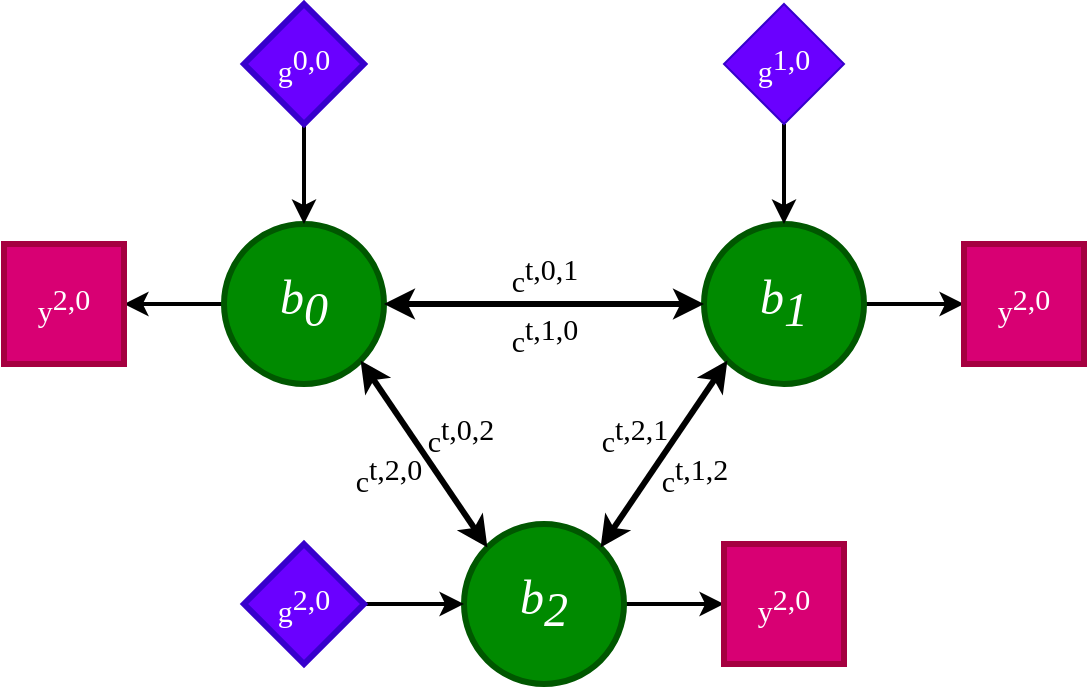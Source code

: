 <mxfile version="22.1.18" type="device">
  <diagram name="Page-1" id="6Wrj4vlOixGe_f29gTTg">
    <mxGraphModel dx="1580" dy="1405" grid="1" gridSize="10" guides="1" tooltips="1" connect="1" arrows="1" fold="1" page="1" pageScale="1" pageWidth="850" pageHeight="1100" math="0" shadow="0">
      <root>
        <mxCell id="0" />
        <mxCell id="1" parent="0" />
        <mxCell id="72PtMT3oH-smIePPklph-51" value="" style="edgeStyle=orthogonalEdgeStyle;rounded=0;orthogonalLoop=1;jettySize=auto;html=1;strokeWidth=2;" edge="1" parent="1" source="72PtMT3oH-smIePPklph-1" target="72PtMT3oH-smIePPklph-49">
          <mxGeometry relative="1" as="geometry" />
        </mxCell>
        <mxCell id="72PtMT3oH-smIePPklph-1" value="b&lt;span style=&quot;font-size: 24px;&quot;&gt;&lt;sub style=&quot;font-size: 24px;&quot;&gt;0&lt;/sub&gt;&lt;/span&gt;" style="ellipse;whiteSpace=wrap;html=1;aspect=fixed;strokeWidth=3;fontFamily=Times New Roman;fontStyle=2;fontSize=24;fillColor=#008a00;fontColor=#ffffff;strokeColor=#005700;" vertex="1" parent="1">
          <mxGeometry x="40" y="290" width="80" height="80" as="geometry" />
        </mxCell>
        <mxCell id="72PtMT3oH-smIePPklph-48" value="" style="edgeStyle=orthogonalEdgeStyle;rounded=0;orthogonalLoop=1;jettySize=auto;html=1;strokeWidth=2;" edge="1" parent="1" source="72PtMT3oH-smIePPklph-3" target="72PtMT3oH-smIePPklph-47">
          <mxGeometry relative="1" as="geometry" />
        </mxCell>
        <mxCell id="72PtMT3oH-smIePPklph-3" value="b&lt;sub style=&quot;font-size: 24px;&quot;&gt;1&lt;/sub&gt;" style="ellipse;whiteSpace=wrap;html=1;aspect=fixed;strokeWidth=3;fontFamily=Times New Roman;fontStyle=2;fontSize=24;fillColor=#008a00;fontColor=#ffffff;strokeColor=#005700;" vertex="1" parent="1">
          <mxGeometry x="280" y="290" width="80" height="80" as="geometry" />
        </mxCell>
        <mxCell id="72PtMT3oH-smIePPklph-37" value="" style="edgeStyle=orthogonalEdgeStyle;rounded=0;orthogonalLoop=1;jettySize=auto;html=1;strokeWidth=2;" edge="1" parent="1" source="72PtMT3oH-smIePPklph-4" target="72PtMT3oH-smIePPklph-31">
          <mxGeometry relative="1" as="geometry" />
        </mxCell>
        <mxCell id="72PtMT3oH-smIePPklph-4" value="b&lt;sub style=&quot;font-size: 24px;&quot;&gt;2&lt;/sub&gt;" style="ellipse;whiteSpace=wrap;html=1;aspect=fixed;strokeWidth=3;fontFamily=Times New Roman;fontStyle=2;fontSize=24;fillColor=#008a00;fontColor=#ffffff;strokeColor=#005700;" vertex="1" parent="1">
          <mxGeometry x="160" y="440" width="80" height="80" as="geometry" />
        </mxCell>
        <mxCell id="72PtMT3oH-smIePPklph-11" value="" style="endArrow=classic;startArrow=classic;html=1;rounded=0;exitX=1;exitY=0;exitDx=0;exitDy=0;entryX=0;entryY=1;entryDx=0;entryDy=0;strokeWidth=3;fontFamily=Times New Roman;fontStyle=2;fontSize=15;" edge="1" parent="1" source="72PtMT3oH-smIePPklph-4" target="72PtMT3oH-smIePPklph-3">
          <mxGeometry width="50" height="50" relative="1" as="geometry">
            <mxPoint x="180" y="310" as="sourcePoint" />
            <mxPoint x="230" y="260" as="targetPoint" />
          </mxGeometry>
        </mxCell>
        <mxCell id="72PtMT3oH-smIePPklph-12" value="" style="endArrow=classic;startArrow=classic;html=1;rounded=0;exitX=0;exitY=0;exitDx=0;exitDy=0;entryX=1;entryY=1;entryDx=0;entryDy=0;strokeWidth=3;fontFamily=Times New Roman;fontStyle=2;fontSize=15;" edge="1" parent="1" source="72PtMT3oH-smIePPklph-4" target="72PtMT3oH-smIePPklph-1">
          <mxGeometry width="50" height="50" relative="1" as="geometry">
            <mxPoint x="224" y="456" as="sourcePoint" />
            <mxPoint x="296" y="364" as="targetPoint" />
          </mxGeometry>
        </mxCell>
        <mxCell id="72PtMT3oH-smIePPklph-13" value="" style="endArrow=classic;startArrow=classic;html=1;rounded=0;exitX=0;exitY=0.5;exitDx=0;exitDy=0;entryX=1;entryY=0.5;entryDx=0;entryDy=0;strokeWidth=3;fontFamily=Times New Roman;fontStyle=2;fontSize=15;" edge="1" parent="1" source="72PtMT3oH-smIePPklph-3" target="72PtMT3oH-smIePPklph-1">
          <mxGeometry width="50" height="50" relative="1" as="geometry">
            <mxPoint x="196" y="456" as="sourcePoint" />
            <mxPoint x="124" y="364" as="targetPoint" />
          </mxGeometry>
        </mxCell>
        <mxCell id="72PtMT3oH-smIePPklph-36" value="" style="edgeStyle=orthogonalEdgeStyle;rounded=0;orthogonalLoop=1;jettySize=auto;html=1;strokeWidth=2;" edge="1" parent="1" source="72PtMT3oH-smIePPklph-19" target="72PtMT3oH-smIePPklph-3">
          <mxGeometry relative="1" as="geometry" />
        </mxCell>
        <mxCell id="72PtMT3oH-smIePPklph-19" value="g&lt;sup style=&quot;font-size: 15px;&quot;&gt;1,0&lt;/sup&gt;" style="rhombus;whiteSpace=wrap;html=1;fillColor=#6a00ff;fontColor=#ffffff;strokeColor=#3700CC;fontFamily=Times New Roman;fontSize=15;" vertex="1" parent="1">
          <mxGeometry x="290" y="180" width="60" height="60" as="geometry" />
        </mxCell>
        <mxCell id="72PtMT3oH-smIePPklph-35" value="" style="edgeStyle=orthogonalEdgeStyle;rounded=0;orthogonalLoop=1;jettySize=auto;html=1;strokeWidth=2;" edge="1" parent="1" source="72PtMT3oH-smIePPklph-21" target="72PtMT3oH-smIePPklph-1">
          <mxGeometry relative="1" as="geometry" />
        </mxCell>
        <mxCell id="72PtMT3oH-smIePPklph-21" value="g&lt;sup style=&quot;font-size: 15px;&quot;&gt;0,0&lt;/sup&gt;" style="rhombus;whiteSpace=wrap;html=1;fillColor=#6a00ff;fontColor=#ffffff;strokeColor=#3700CC;fontFamily=Times New Roman;strokeWidth=3;fontSize=15;" vertex="1" parent="1">
          <mxGeometry x="50" y="180" width="60" height="60" as="geometry" />
        </mxCell>
        <mxCell id="72PtMT3oH-smIePPklph-34" value="" style="edgeStyle=orthogonalEdgeStyle;rounded=0;orthogonalLoop=1;jettySize=auto;html=1;strokeWidth=2;" edge="1" parent="1" source="72PtMT3oH-smIePPklph-23" target="72PtMT3oH-smIePPklph-4">
          <mxGeometry relative="1" as="geometry" />
        </mxCell>
        <mxCell id="72PtMT3oH-smIePPklph-23" value="g&lt;sup style=&quot;font-size: 15px;&quot;&gt;2,0&lt;/sup&gt;" style="rhombus;whiteSpace=wrap;html=1;fillColor=#6a00ff;fontColor=#ffffff;strokeColor=#3700CC;fontFamily=Times New Roman;strokeWidth=3;fontSize=15;" vertex="1" parent="1">
          <mxGeometry x="50" y="450" width="60" height="60" as="geometry" />
        </mxCell>
        <mxCell id="72PtMT3oH-smIePPklph-31" value="y&lt;sup style=&quot;font-size: 15px;&quot;&gt;2,0&lt;/sup&gt;" style="whiteSpace=wrap;html=1;aspect=fixed;fillColor=#d80073;fontColor=#ffffff;strokeColor=#A50040;fontFamily=Times New Roman;strokeWidth=3;fontSize=15;" vertex="1" parent="1">
          <mxGeometry x="290" y="450" width="60" height="60" as="geometry" />
        </mxCell>
        <mxCell id="72PtMT3oH-smIePPklph-40" value="&lt;font face=&quot;Times New Roman&quot; style=&quot;font-size: 15px;&quot;&gt;c&lt;sup style=&quot;font-size: 15px;&quot;&gt;t,0,2&lt;/sup&gt;&lt;/font&gt;" style="text;html=1;align=center;verticalAlign=middle;resizable=0;points=[];autosize=1;strokeColor=none;fillColor=none;fontSize=15;" vertex="1" parent="1">
          <mxGeometry x="128" y="375" width="60" height="40" as="geometry" />
        </mxCell>
        <mxCell id="72PtMT3oH-smIePPklph-41" value="&lt;font face=&quot;Times New Roman&quot; style=&quot;font-size: 15px;&quot;&gt;c&lt;sup style=&quot;font-size: 15px;&quot;&gt;t,2,0&lt;/sup&gt;&lt;/font&gt;" style="text;html=1;align=center;verticalAlign=middle;resizable=0;points=[];autosize=1;strokeColor=none;fillColor=none;fontSize=15;" vertex="1" parent="1">
          <mxGeometry x="92" y="395" width="60" height="40" as="geometry" />
        </mxCell>
        <mxCell id="72PtMT3oH-smIePPklph-42" value="&lt;font face=&quot;Times New Roman&quot; style=&quot;font-size: 15px;&quot;&gt;c&lt;sup style=&quot;font-size: 15px;&quot;&gt;t,2,1&lt;/sup&gt;&lt;/font&gt;" style="text;html=1;align=center;verticalAlign=middle;resizable=0;points=[];autosize=1;strokeColor=none;fillColor=none;fontSize=15;" vertex="1" parent="1">
          <mxGeometry x="215" y="375" width="60" height="40" as="geometry" />
        </mxCell>
        <mxCell id="72PtMT3oH-smIePPklph-43" value="&lt;font face=&quot;Times New Roman&quot; style=&quot;font-size: 15px;&quot;&gt;c&lt;sup style=&quot;font-size: 15px;&quot;&gt;t,1,2&lt;/sup&gt;&lt;/font&gt;" style="text;html=1;align=center;verticalAlign=middle;resizable=0;points=[];autosize=1;strokeColor=none;fillColor=none;fontSize=15;" vertex="1" parent="1">
          <mxGeometry x="245" y="395" width="60" height="40" as="geometry" />
        </mxCell>
        <mxCell id="72PtMT3oH-smIePPklph-44" value="&lt;font face=&quot;Times New Roman&quot; style=&quot;font-size: 15px;&quot;&gt;c&lt;sup style=&quot;font-size: 15px;&quot;&gt;t,0,1&lt;/sup&gt;&lt;/font&gt;" style="text;html=1;align=center;verticalAlign=middle;resizable=0;points=[];autosize=1;strokeColor=none;fillColor=none;fontSize=15;" vertex="1" parent="1">
          <mxGeometry x="170" y="295" width="60" height="40" as="geometry" />
        </mxCell>
        <mxCell id="72PtMT3oH-smIePPklph-46" value="&lt;font face=&quot;Times New Roman&quot; style=&quot;font-size: 15px;&quot;&gt;c&lt;sup style=&quot;font-size: 15px;&quot;&gt;t,1,0&lt;/sup&gt;&lt;/font&gt;" style="text;html=1;align=center;verticalAlign=middle;resizable=0;points=[];autosize=1;strokeColor=none;fillColor=none;fontSize=15;" vertex="1" parent="1">
          <mxGeometry x="170" y="325" width="60" height="40" as="geometry" />
        </mxCell>
        <mxCell id="72PtMT3oH-smIePPklph-47" value="y&lt;sup style=&quot;font-size: 15px;&quot;&gt;2,0&lt;/sup&gt;" style="whiteSpace=wrap;html=1;aspect=fixed;fillColor=#d80073;fontColor=#ffffff;strokeColor=#A50040;fontFamily=Times New Roman;strokeWidth=3;fontSize=15;" vertex="1" parent="1">
          <mxGeometry x="410" y="300" width="60" height="60" as="geometry" />
        </mxCell>
        <mxCell id="72PtMT3oH-smIePPklph-49" value="y&lt;sup style=&quot;font-size: 15px;&quot;&gt;2,0&lt;/sup&gt;" style="whiteSpace=wrap;html=1;aspect=fixed;fillColor=#d80073;fontColor=#ffffff;strokeColor=#A50040;fontFamily=Times New Roman;strokeWidth=3;fontSize=15;" vertex="1" parent="1">
          <mxGeometry x="-70" y="300" width="60" height="60" as="geometry" />
        </mxCell>
      </root>
    </mxGraphModel>
  </diagram>
</mxfile>
